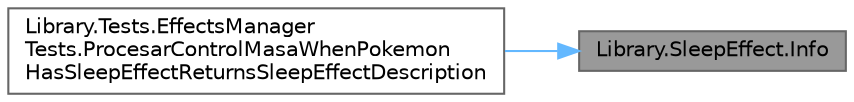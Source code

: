 digraph "Library.SleepEffect.Info"
{
 // INTERACTIVE_SVG=YES
 // LATEX_PDF_SIZE
  bgcolor="transparent";
  edge [fontname=Helvetica,fontsize=10,labelfontname=Helvetica,labelfontsize=10];
  node [fontname=Helvetica,fontsize=10,shape=box,height=0.2,width=0.4];
  rankdir="RL";
  Node1 [id="Node000001",label="Library.SleepEffect.Info",height=0.2,width=0.4,color="gray40", fillcolor="grey60", style="filled", fontcolor="black",tooltip="Proporciona información sobre el estado actual del efecto de sueño en un Pokémon."];
  Node1 -> Node2 [id="edge1_Node000001_Node000002",dir="back",color="steelblue1",style="solid",tooltip=" "];
  Node2 [id="Node000002",label="Library.Tests.EffectsManager\lTests.ProcesarControlMasaWhenPokemon\lHasSleepEffectReturnsSleepEffectDescription",height=0.2,width=0.4,color="grey40", fillcolor="white", style="filled",URL="$classLibrary_1_1Tests_1_1EffectsManagerTests.html#a4785fb1e42d0e785147fdf572dbda324",tooltip="Prueba que el método EffectsManager.ProcesarControlMasa devuelva la descripción del efecto de sueño c..."];
}
